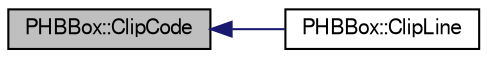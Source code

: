 digraph "PHBBox::ClipCode"
{
  bgcolor="transparent";
  edge [fontname="FreeSans",fontsize="10",labelfontname="FreeSans",labelfontsize="10"];
  node [fontname="FreeSans",fontsize="10",shape=record];
  rankdir="LR";
  Node1 [label="PHBBox::ClipCode",height=0.2,width=0.4,color="black", fillcolor="grey75", style="filled" fontcolor="black"];
  Node1 -> Node2 [dir="back",color="midnightblue",fontsize="10",style="solid",fontname="FreeSans"];
  Node2 [label="PHBBox::ClipLine",height=0.2,width=0.4,color="black",URL="$d5/d67/classPHBBox.html#a459bcd50f6000d1788a2ce3ad6be41c4"];
}
